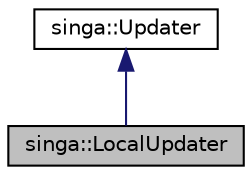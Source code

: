 digraph "singa::LocalUpdater"
{
  edge [fontname="Helvetica",fontsize="10",labelfontname="Helvetica",labelfontsize="10"];
  node [fontname="Helvetica",fontsize="10",shape=record];
  Node0 [label="singa::LocalUpdater",height=0.2,width=0.4,color="black", fillcolor="grey75", style="filled", fontcolor="black"];
  Node1 -> Node0 [dir="back",color="midnightblue",fontsize="10",style="solid",fontname="Helvetica"];
  Node1 [label="singa::Updater",height=0.2,width=0.4,color="black", fillcolor="white", style="filled",URL="$classsinga_1_1Updater.html",tooltip="Basic Updater class just forward all the method function call to the wrapped Optimizer. "];
}
